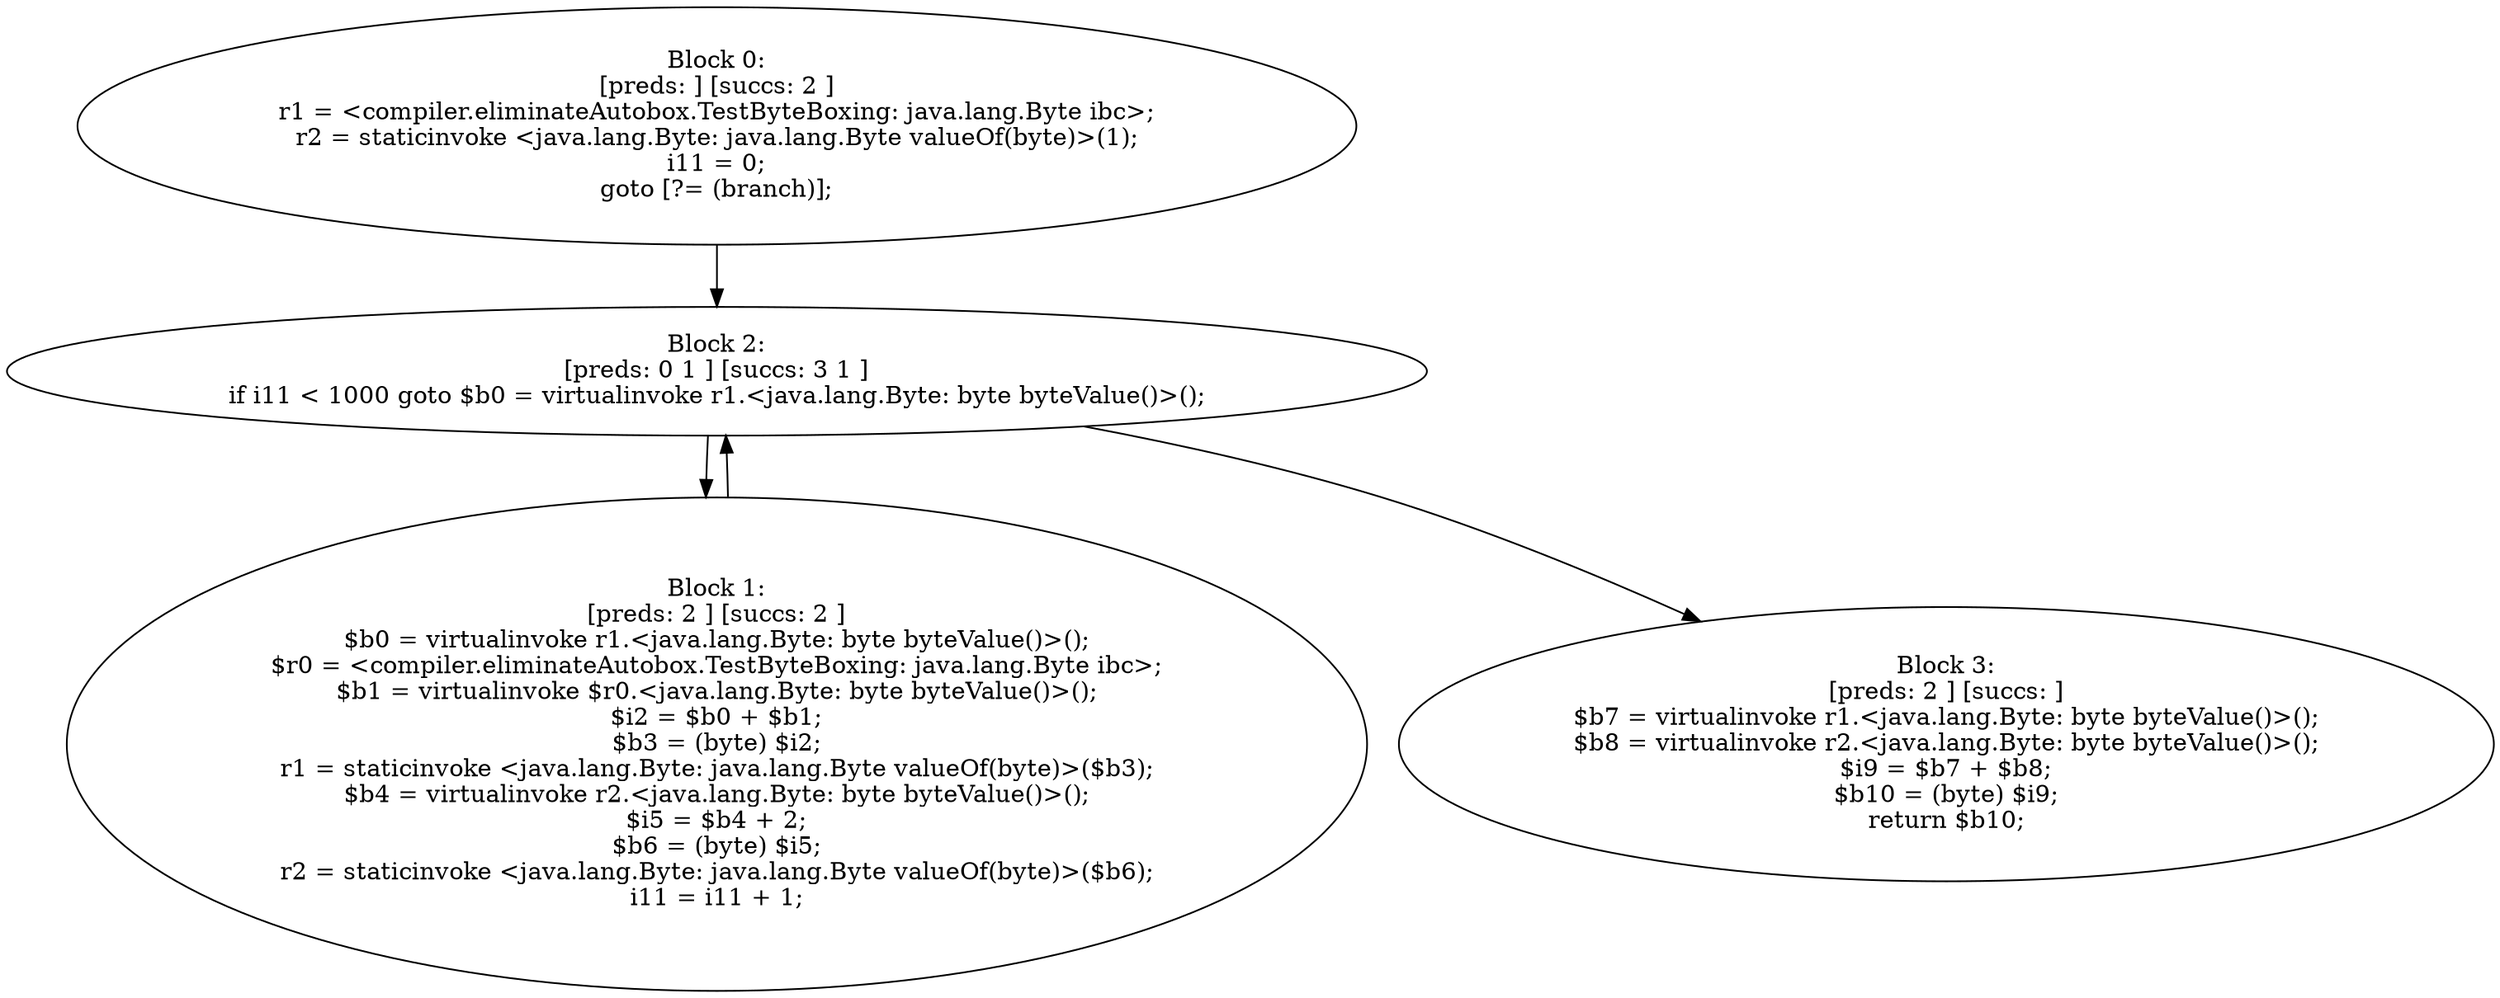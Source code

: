 digraph "unitGraph" {
    "Block 0:
[preds: ] [succs: 2 ]
r1 = <compiler.eliminateAutobox.TestByteBoxing: java.lang.Byte ibc>;
r2 = staticinvoke <java.lang.Byte: java.lang.Byte valueOf(byte)>(1);
i11 = 0;
goto [?= (branch)];
"
    "Block 1:
[preds: 2 ] [succs: 2 ]
$b0 = virtualinvoke r1.<java.lang.Byte: byte byteValue()>();
$r0 = <compiler.eliminateAutobox.TestByteBoxing: java.lang.Byte ibc>;
$b1 = virtualinvoke $r0.<java.lang.Byte: byte byteValue()>();
$i2 = $b0 + $b1;
$b3 = (byte) $i2;
r1 = staticinvoke <java.lang.Byte: java.lang.Byte valueOf(byte)>($b3);
$b4 = virtualinvoke r2.<java.lang.Byte: byte byteValue()>();
$i5 = $b4 + 2;
$b6 = (byte) $i5;
r2 = staticinvoke <java.lang.Byte: java.lang.Byte valueOf(byte)>($b6);
i11 = i11 + 1;
"
    "Block 2:
[preds: 0 1 ] [succs: 3 1 ]
if i11 < 1000 goto $b0 = virtualinvoke r1.<java.lang.Byte: byte byteValue()>();
"
    "Block 3:
[preds: 2 ] [succs: ]
$b7 = virtualinvoke r1.<java.lang.Byte: byte byteValue()>();
$b8 = virtualinvoke r2.<java.lang.Byte: byte byteValue()>();
$i9 = $b7 + $b8;
$b10 = (byte) $i9;
return $b10;
"
    "Block 0:
[preds: ] [succs: 2 ]
r1 = <compiler.eliminateAutobox.TestByteBoxing: java.lang.Byte ibc>;
r2 = staticinvoke <java.lang.Byte: java.lang.Byte valueOf(byte)>(1);
i11 = 0;
goto [?= (branch)];
"->"Block 2:
[preds: 0 1 ] [succs: 3 1 ]
if i11 < 1000 goto $b0 = virtualinvoke r1.<java.lang.Byte: byte byteValue()>();
";
    "Block 1:
[preds: 2 ] [succs: 2 ]
$b0 = virtualinvoke r1.<java.lang.Byte: byte byteValue()>();
$r0 = <compiler.eliminateAutobox.TestByteBoxing: java.lang.Byte ibc>;
$b1 = virtualinvoke $r0.<java.lang.Byte: byte byteValue()>();
$i2 = $b0 + $b1;
$b3 = (byte) $i2;
r1 = staticinvoke <java.lang.Byte: java.lang.Byte valueOf(byte)>($b3);
$b4 = virtualinvoke r2.<java.lang.Byte: byte byteValue()>();
$i5 = $b4 + 2;
$b6 = (byte) $i5;
r2 = staticinvoke <java.lang.Byte: java.lang.Byte valueOf(byte)>($b6);
i11 = i11 + 1;
"->"Block 2:
[preds: 0 1 ] [succs: 3 1 ]
if i11 < 1000 goto $b0 = virtualinvoke r1.<java.lang.Byte: byte byteValue()>();
";
    "Block 2:
[preds: 0 1 ] [succs: 3 1 ]
if i11 < 1000 goto $b0 = virtualinvoke r1.<java.lang.Byte: byte byteValue()>();
"->"Block 3:
[preds: 2 ] [succs: ]
$b7 = virtualinvoke r1.<java.lang.Byte: byte byteValue()>();
$b8 = virtualinvoke r2.<java.lang.Byte: byte byteValue()>();
$i9 = $b7 + $b8;
$b10 = (byte) $i9;
return $b10;
";
    "Block 2:
[preds: 0 1 ] [succs: 3 1 ]
if i11 < 1000 goto $b0 = virtualinvoke r1.<java.lang.Byte: byte byteValue()>();
"->"Block 1:
[preds: 2 ] [succs: 2 ]
$b0 = virtualinvoke r1.<java.lang.Byte: byte byteValue()>();
$r0 = <compiler.eliminateAutobox.TestByteBoxing: java.lang.Byte ibc>;
$b1 = virtualinvoke $r0.<java.lang.Byte: byte byteValue()>();
$i2 = $b0 + $b1;
$b3 = (byte) $i2;
r1 = staticinvoke <java.lang.Byte: java.lang.Byte valueOf(byte)>($b3);
$b4 = virtualinvoke r2.<java.lang.Byte: byte byteValue()>();
$i5 = $b4 + 2;
$b6 = (byte) $i5;
r2 = staticinvoke <java.lang.Byte: java.lang.Byte valueOf(byte)>($b6);
i11 = i11 + 1;
";
}
